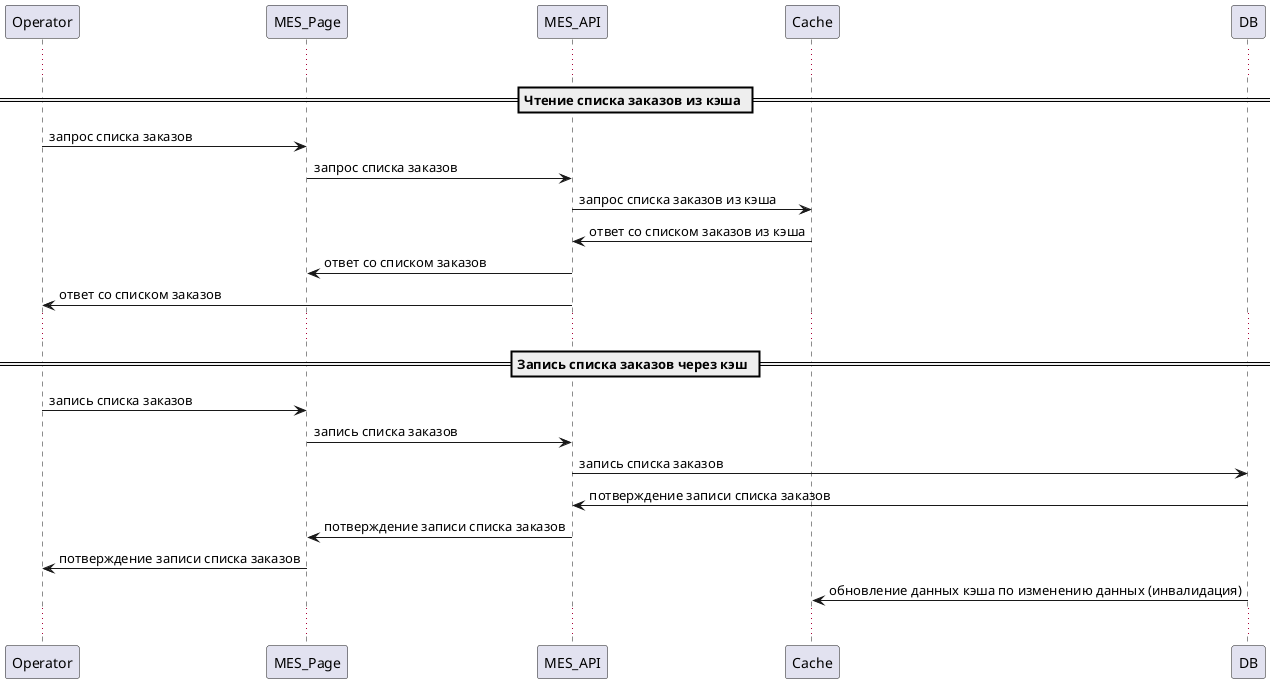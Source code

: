 @startuml
...
== Чтение списка заказов из кэша ==
Operator -> MES_Page: запрос списка заказов
MES_Page -> MES_API: запрос списка заказов
MES_API -> Cache: запрос списка заказов из кэша
MES_API <- Cache: ответ со списком заказов из кэша
MES_Page <- MES_API: ответ со списком заказов
Operator <- MES_API: ответ со списком заказов
...
== Запись списка заказов через кэш ==
Operator -> MES_Page: запись списка заказов
MES_Page -> MES_API: запись списка заказов
MES_API -> DB: запись списка заказов
DB -> MES_API: потверждение записи списка заказов 
MES_API -> MES_Page: потверждение записи списка заказов 
MES_Page -> Operator: потверждение записи списка заказов 
DB -> Cache: обновление данных кэша по изменению данных (инвалидация)
...
@enduml

